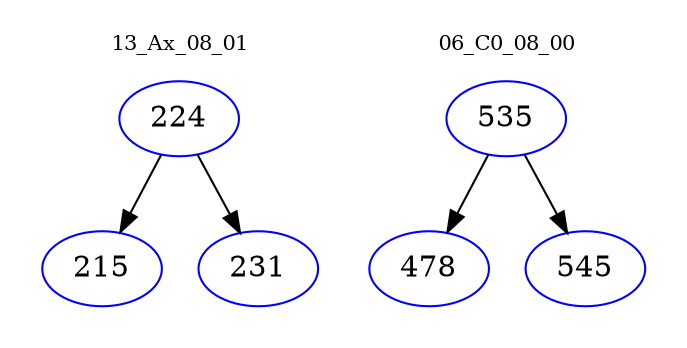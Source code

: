 digraph{
subgraph cluster_0 {
color = white
label = "13_Ax_08_01";
fontsize=10;
T0_224 [label="224", color="blue"]
T0_224 -> T0_215 [color="black"]
T0_215 [label="215", color="blue"]
T0_224 -> T0_231 [color="black"]
T0_231 [label="231", color="blue"]
}
subgraph cluster_1 {
color = white
label = "06_C0_08_00";
fontsize=10;
T1_535 [label="535", color="blue"]
T1_535 -> T1_478 [color="black"]
T1_478 [label="478", color="blue"]
T1_535 -> T1_545 [color="black"]
T1_545 [label="545", color="blue"]
}
}
